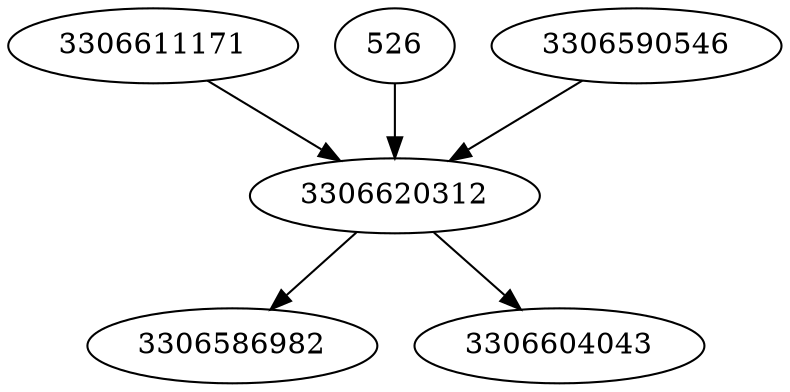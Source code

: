 strict digraph  {
3306611171;
3306586982;
3306604043;
526;
3306590546;
3306620312;
3306611171 -> 3306620312;
526 -> 3306620312;
3306590546 -> 3306620312;
3306620312 -> 3306586982;
3306620312 -> 3306604043;
}
